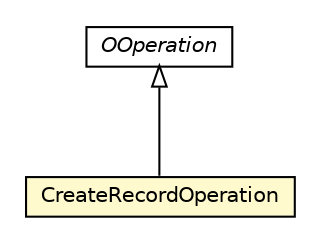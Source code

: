 #!/usr/local/bin/dot
#
# Class diagram 
# Generated by UMLGraph version R5_6-24-gf6e263 (http://www.umlgraph.org/)
#

digraph G {
	edge [fontname="Helvetica",fontsize=10,labelfontname="Helvetica",labelfontsize=10];
	node [fontname="Helvetica",fontsize=10,shape=plaintext];
	nodesep=0.25;
	ranksep=0.5;
	// com.orientechnologies.orient.core.storage.impl.local.statistic.OOperation
	c907523 [label=<<table title="com.orientechnologies.orient.core.storage.impl.local.statistic.OOperation" border="0" cellborder="1" cellspacing="0" cellpadding="2" port="p" href="./OOperation.html">
		<tr><td><table border="0" cellspacing="0" cellpadding="1">
<tr><td align="center" balign="center"><font face="Helvetica-Oblique"> OOperation </font></td></tr>
		</table></td></tr>
		</table>>, URL="./OOperation.html", fontname="Helvetica", fontcolor="black", fontsize=10.0];
	// com.orientechnologies.orient.core.storage.impl.local.statistic.OClusterCountersHolder.CreateRecordOperation
	c907525 [label=<<table title="com.orientechnologies.orient.core.storage.impl.local.statistic.OClusterCountersHolder.CreateRecordOperation" border="0" cellborder="1" cellspacing="0" cellpadding="2" port="p" bgcolor="lemonChiffon" href="./OClusterCountersHolder.CreateRecordOperation.html">
		<tr><td><table border="0" cellspacing="0" cellpadding="1">
<tr><td align="center" balign="center"> CreateRecordOperation </td></tr>
		</table></td></tr>
		</table>>, URL="./OClusterCountersHolder.CreateRecordOperation.html", fontname="Helvetica", fontcolor="black", fontsize=10.0];
	//com.orientechnologies.orient.core.storage.impl.local.statistic.OClusterCountersHolder.CreateRecordOperation extends com.orientechnologies.orient.core.storage.impl.local.statistic.OOperation
	c907523:p -> c907525:p [dir=back,arrowtail=empty];
}

